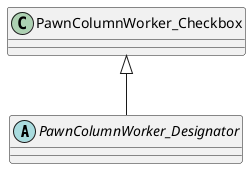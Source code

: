 @startuml
abstract class PawnColumnWorker_Designator {
}
PawnColumnWorker_Checkbox <|-- PawnColumnWorker_Designator
@enduml
